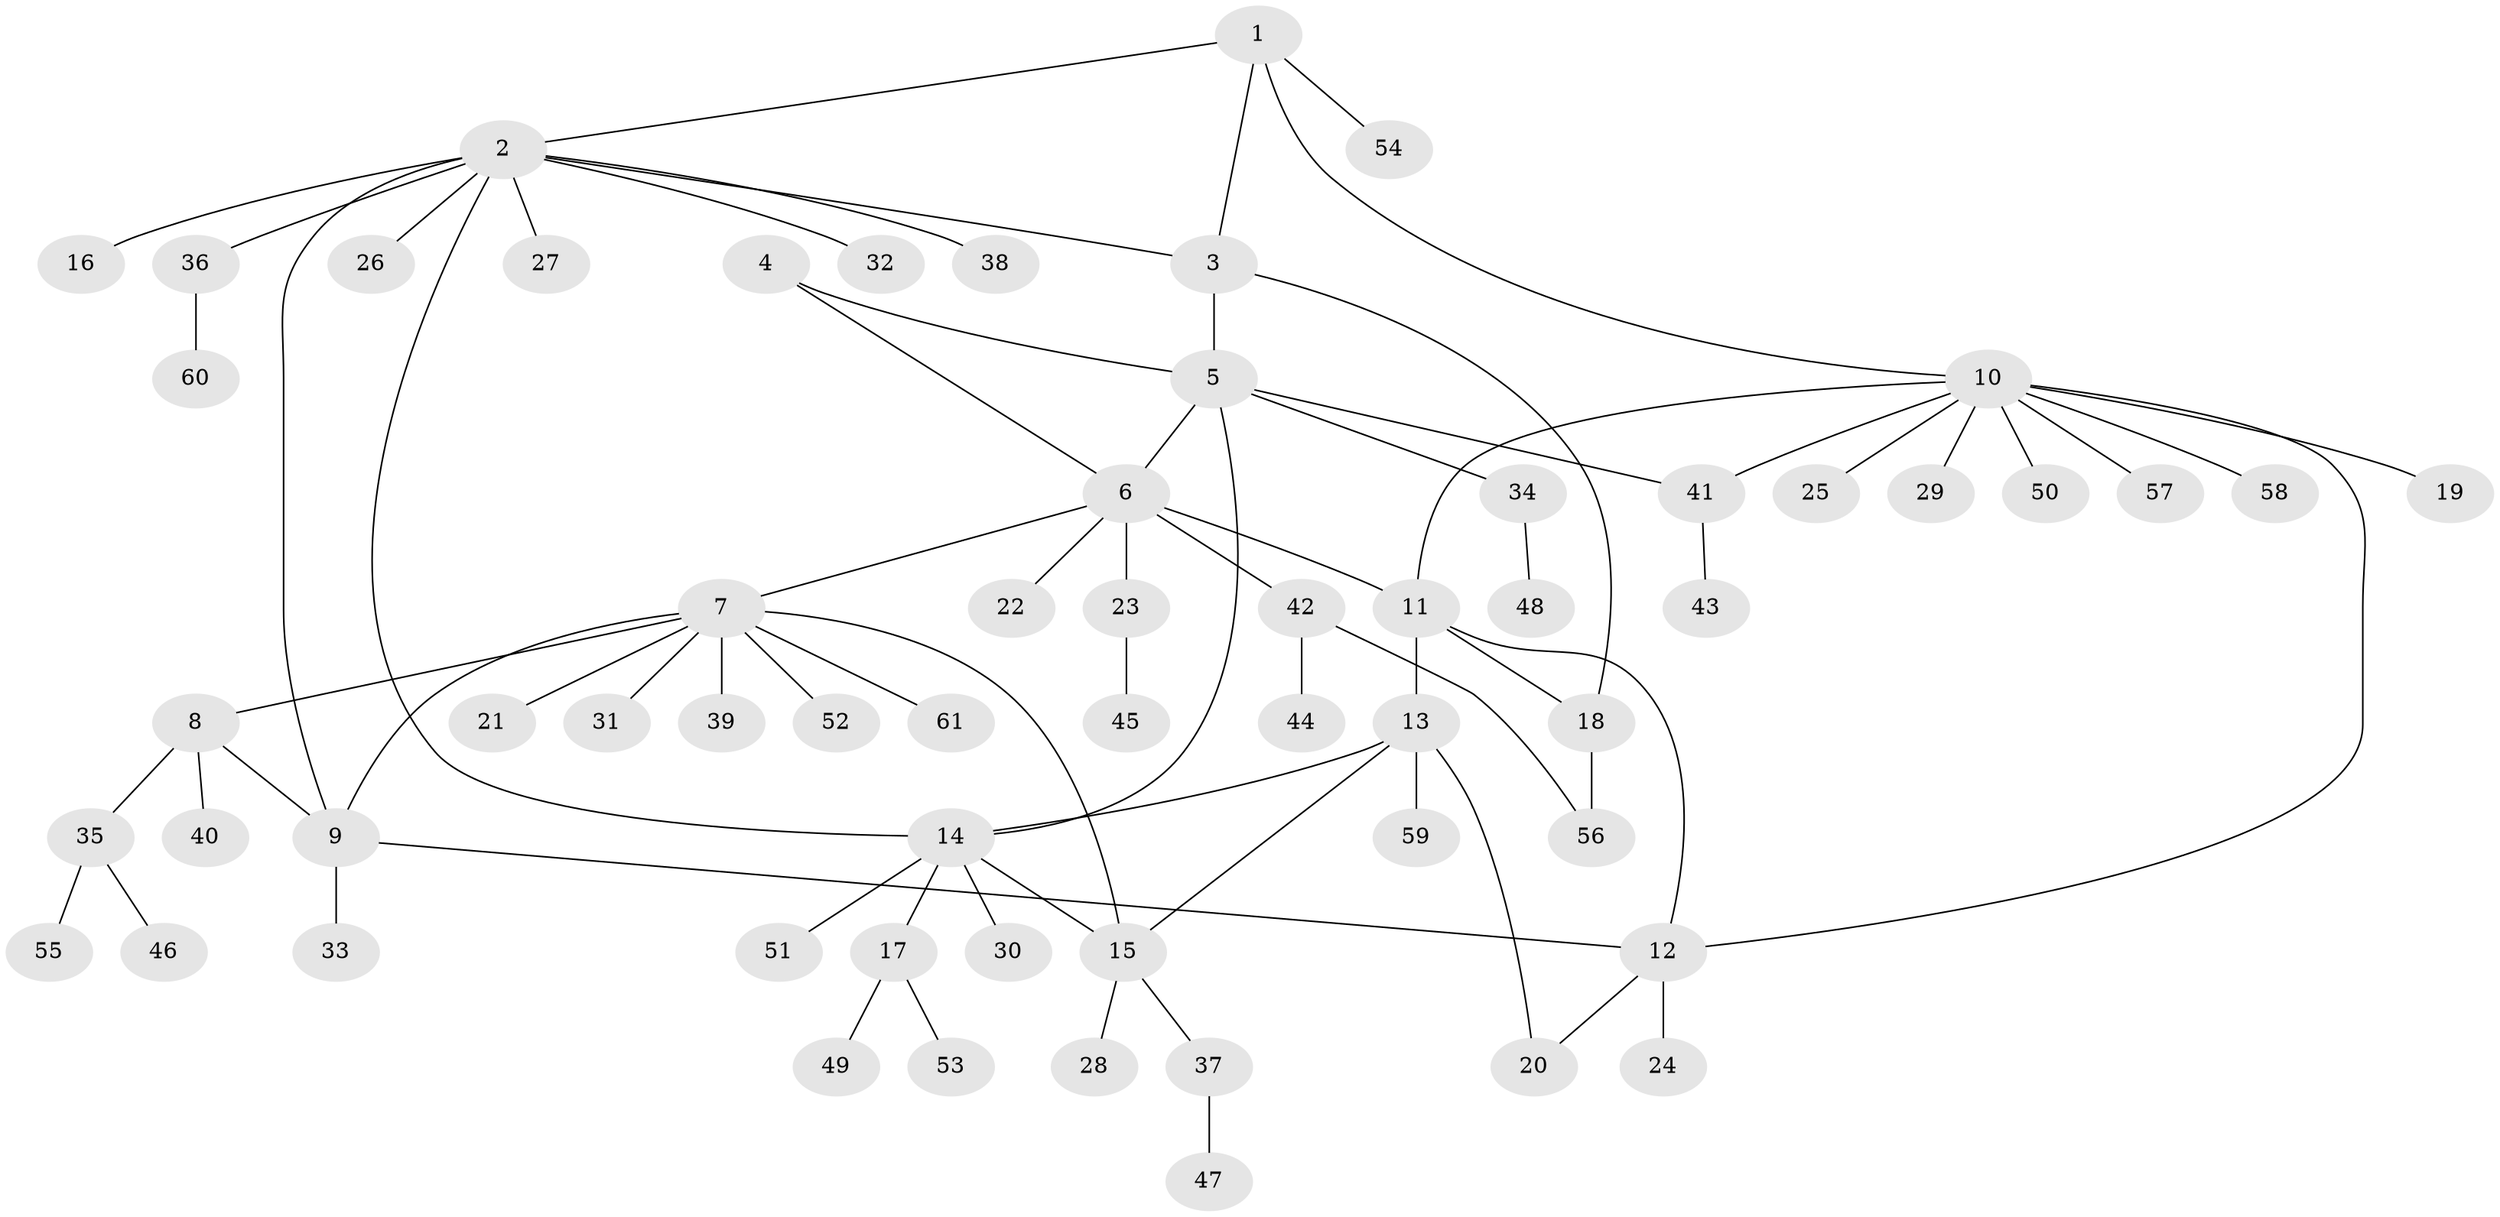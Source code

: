 // Generated by graph-tools (version 1.1) at 2025/50/03/09/25 03:50:28]
// undirected, 61 vertices, 75 edges
graph export_dot {
graph [start="1"]
  node [color=gray90,style=filled];
  1;
  2;
  3;
  4;
  5;
  6;
  7;
  8;
  9;
  10;
  11;
  12;
  13;
  14;
  15;
  16;
  17;
  18;
  19;
  20;
  21;
  22;
  23;
  24;
  25;
  26;
  27;
  28;
  29;
  30;
  31;
  32;
  33;
  34;
  35;
  36;
  37;
  38;
  39;
  40;
  41;
  42;
  43;
  44;
  45;
  46;
  47;
  48;
  49;
  50;
  51;
  52;
  53;
  54;
  55;
  56;
  57;
  58;
  59;
  60;
  61;
  1 -- 2;
  1 -- 3;
  1 -- 10;
  1 -- 54;
  2 -- 3;
  2 -- 9;
  2 -- 14;
  2 -- 16;
  2 -- 26;
  2 -- 27;
  2 -- 32;
  2 -- 36;
  2 -- 38;
  3 -- 5;
  3 -- 18;
  4 -- 5;
  4 -- 6;
  5 -- 6;
  5 -- 14;
  5 -- 34;
  5 -- 41;
  6 -- 7;
  6 -- 11;
  6 -- 22;
  6 -- 23;
  6 -- 42;
  7 -- 8;
  7 -- 9;
  7 -- 15;
  7 -- 21;
  7 -- 31;
  7 -- 39;
  7 -- 52;
  7 -- 61;
  8 -- 9;
  8 -- 35;
  8 -- 40;
  9 -- 12;
  9 -- 33;
  10 -- 11;
  10 -- 12;
  10 -- 19;
  10 -- 25;
  10 -- 29;
  10 -- 41;
  10 -- 50;
  10 -- 57;
  10 -- 58;
  11 -- 12;
  11 -- 13;
  11 -- 18;
  12 -- 20;
  12 -- 24;
  13 -- 14;
  13 -- 15;
  13 -- 20;
  13 -- 59;
  14 -- 15;
  14 -- 17;
  14 -- 30;
  14 -- 51;
  15 -- 28;
  15 -- 37;
  17 -- 49;
  17 -- 53;
  18 -- 56;
  23 -- 45;
  34 -- 48;
  35 -- 46;
  35 -- 55;
  36 -- 60;
  37 -- 47;
  41 -- 43;
  42 -- 44;
  42 -- 56;
}
